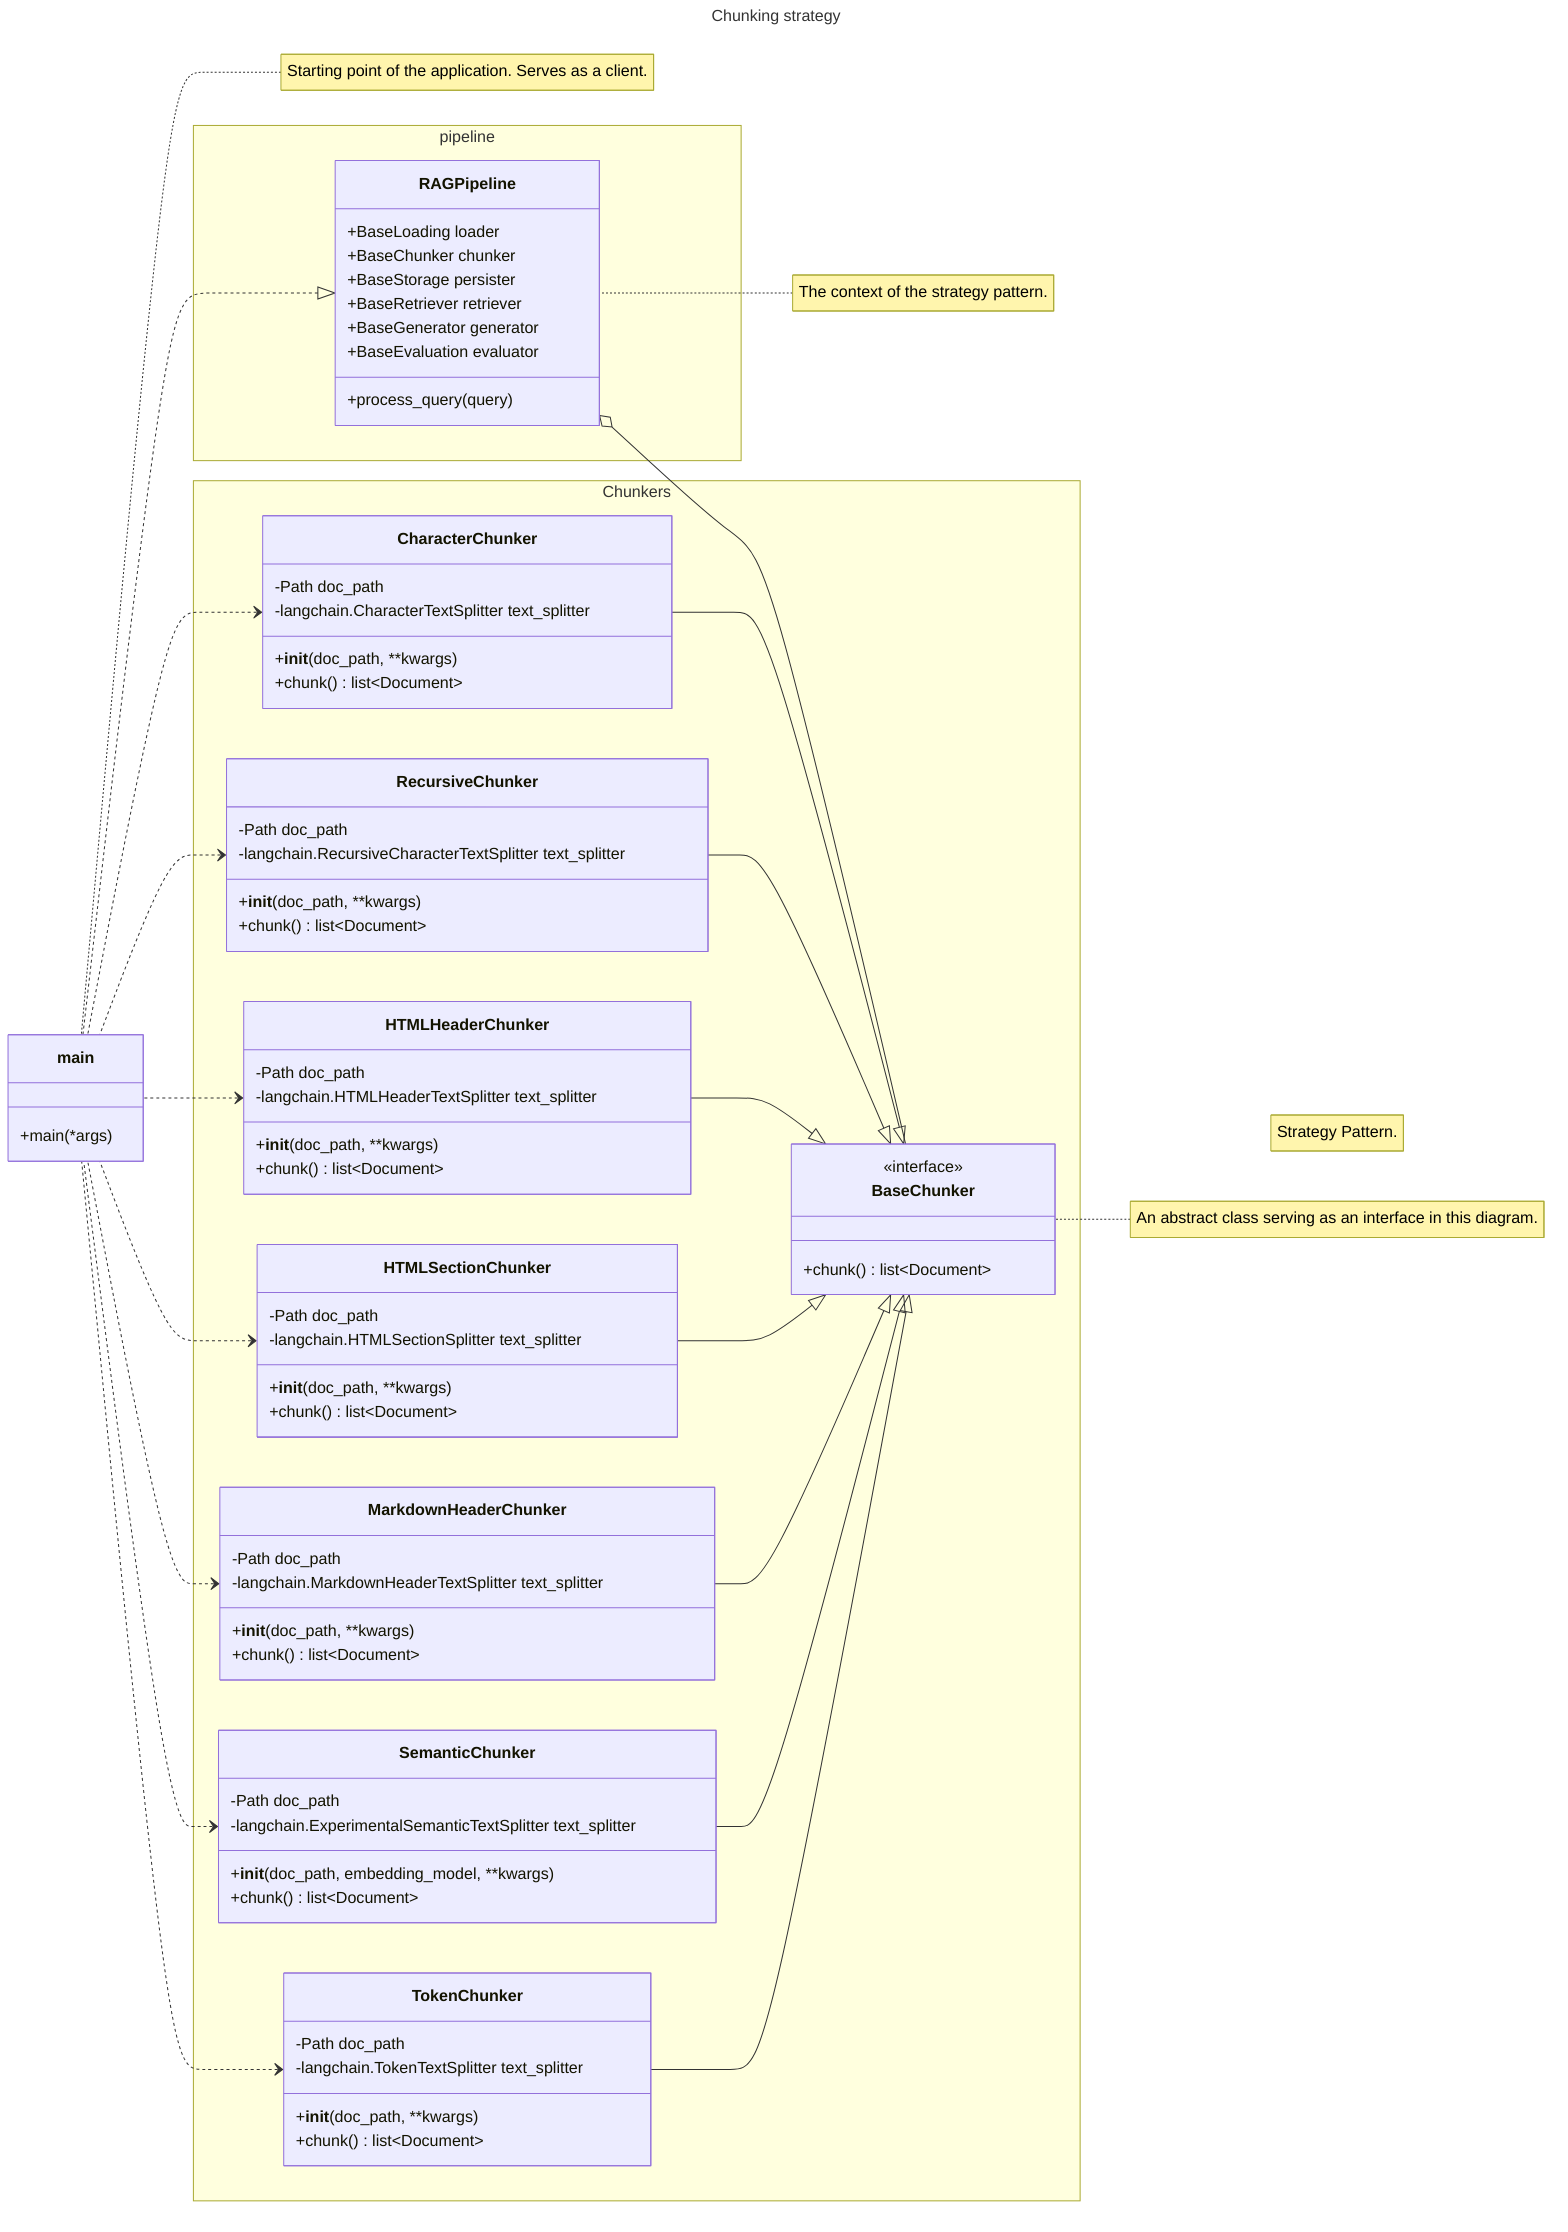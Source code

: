 ---
title: Chunking strategy
---

classDiagram
  direction RL

  class main {
    +main(*args)
  }
  
  note "Strategy Pattern."
  note for main "Starting point of the application. Serves as a client."
  note for BaseChunker "An abstract class serving as an interface in this diagram."
  note for RAGPipeline "The context of the strategy pattern."

namespace pipeline {
  class RAGPipeline {
    +BaseLoading loader
    +BaseChunker chunker
    +BaseStorage persister
    +BaseRetriever retriever
    +BaseGenerator generator
    +BaseEvaluation evaluator
    +process_query(query)
  }
}

  namespace Chunkers {
    class BaseChunker {
    <<interface>>
    +chunk() list~Document~
  }

  class CharacterChunker {
    +__init__(doc_path, **kwargs)
    +chunk() list~Document~
    -Path doc_path
    -langchain.CharacterTextSplitter text_splitter
  }

  class RecursiveChunker {
    +__init__(doc_path, **kwargs)
    +chunk() list~Document~
    -Path doc_path
    -langchain.RecursiveCharacterTextSplitter text_splitter
  }

  class HTMLHeaderChunker {
    +__init__(doc_path, **kwargs)
    +chunk() list~Document~
    -Path doc_path
    -langchain.HTMLHeaderTextSplitter text_splitter
  }

  class HTMLSectionChunker {
    +__init__(doc_path, **kwargs)
    +chunk() list~Document~
    -Path doc_path
    -langchain.HTMLSectionSplitter text_splitter
  }

  class MarkdownHeaderChunker {
    +__init__(doc_path, **kwargs)
    +chunk() list~Document~
    -Path doc_path
    -langchain.MarkdownHeaderTextSplitter text_splitter
  }

  class SemanticChunker {
    +__init__(doc_path, embedding_model, **kwargs)
    +chunk() list~Document~
    -Path doc_path
    -langchain.ExperimentalSemanticTextSplitter text_splitter
  }

  class TokenChunker {
    +__init__(doc_path, **kwargs)
    +chunk() list~Document~
    -Path doc_path
    -langchain.TokenTextSplitter text_splitter
  }
  }

  BaseChunker <|-- CharacterChunker
  BaseChunker <|-- RecursiveChunker
  BaseChunker <|-- HTMLHeaderChunker
  BaseChunker <|-- HTMLSectionChunker
  BaseChunker <|-- MarkdownHeaderChunker
  BaseChunker <|-- SemanticChunker
  BaseChunker <|-- TokenChunker
  BaseChunker --o RAGPipeline
  RAGPipeline <|.. main
  CharacterChunker <.. main
  RecursiveChunker <.. main
  HTMLHeaderChunker <.. main
  HTMLSectionChunker <.. main
  MarkdownHeaderChunker <.. main
  SemanticChunker <.. main
  TokenChunker <.. main